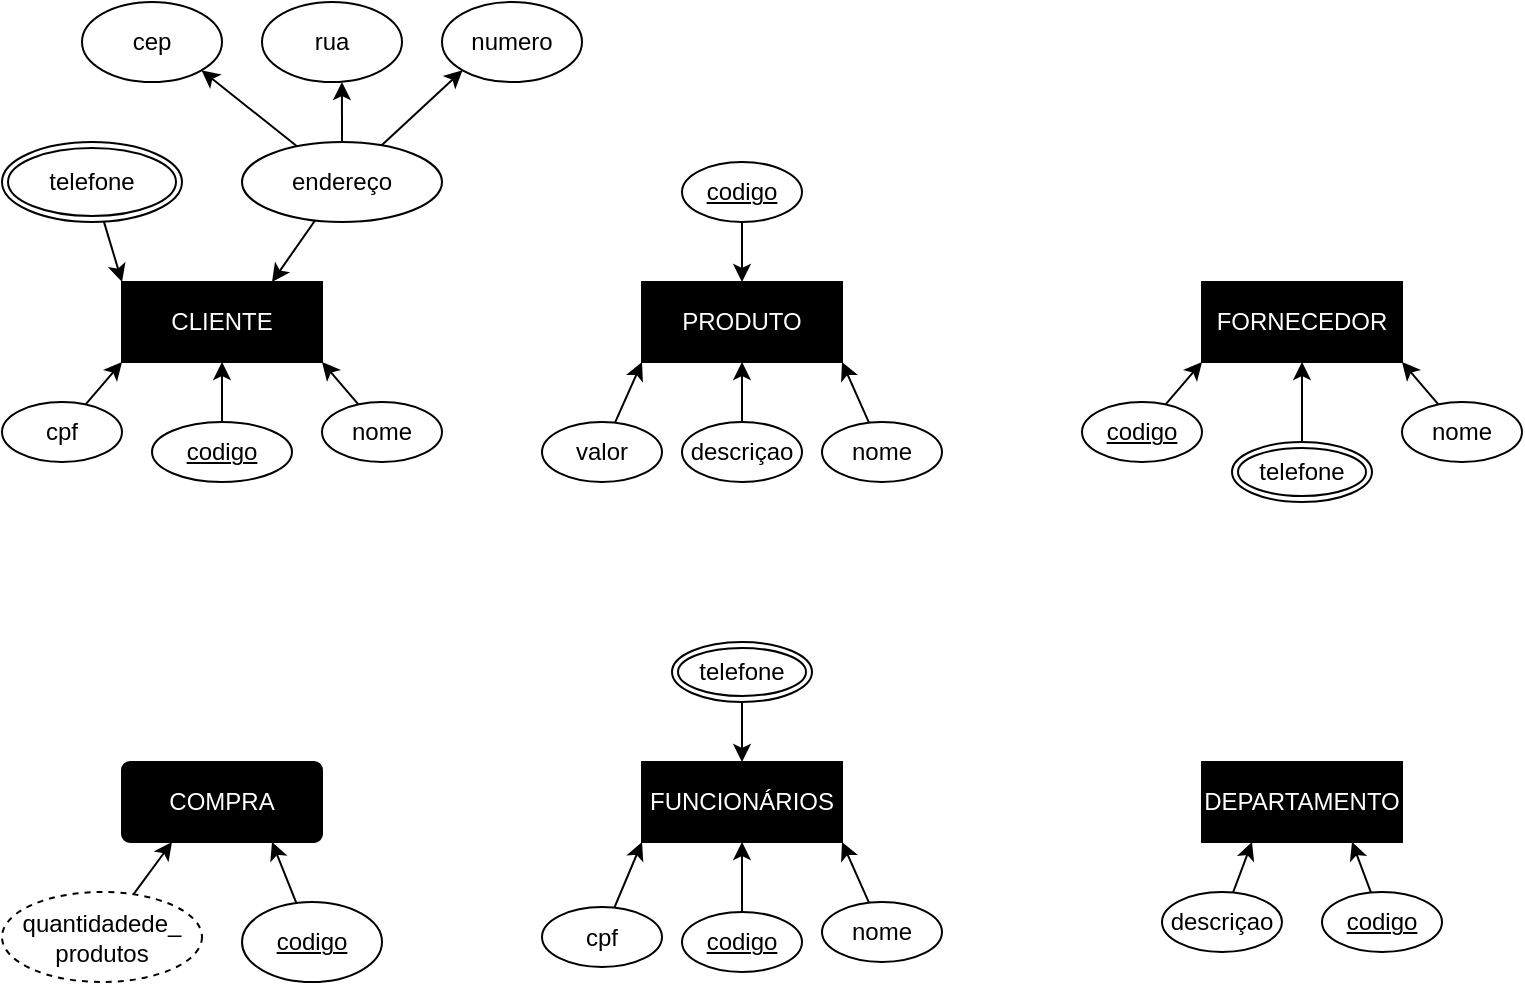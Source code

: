 <mxfile version="22.0.8" type="github">
  <diagram name="Página-1" id="FTKS--hhsVc2Y8uWOb82">
    <mxGraphModel dx="1647" dy="954" grid="1" gridSize="10" guides="1" tooltips="1" connect="1" arrows="1" fold="1" page="1" pageScale="1" pageWidth="827" pageHeight="1169" math="0" shadow="0">
      <root>
        <mxCell id="0" />
        <mxCell id="1" parent="0" />
        <mxCell id="zZDbCHlokYU__qZz4p6q-1" value="DEPARTAMENTO" style="whiteSpace=wrap;html=1;align=center;fillColor=#000000;fontColor=#FFFFFF;" parent="1" vertex="1">
          <mxGeometry x="620" y="680" width="100" height="40" as="geometry" />
        </mxCell>
        <mxCell id="zZDbCHlokYU__qZz4p6q-2" value="FUNCIONÁRIOS" style="whiteSpace=wrap;html=1;align=center;fontColor=#FFFFFF;strokeColor=#000000;fillColor=#000000;" parent="1" vertex="1">
          <mxGeometry x="340" y="680" width="100" height="40" as="geometry" />
        </mxCell>
        <mxCell id="zZDbCHlokYU__qZz4p6q-3" value="CLIENTE" style="whiteSpace=wrap;html=1;align=center;fillColor=#000000;fontColor=#FFFFFF;" parent="1" vertex="1">
          <mxGeometry x="80" y="440" width="100" height="40" as="geometry" />
        </mxCell>
        <mxCell id="zZDbCHlokYU__qZz4p6q-4" value="FORNECEDOR" style="whiteSpace=wrap;html=1;align=center;fillColor=#000000;fontColor=#FFFFFF;" parent="1" vertex="1">
          <mxGeometry x="620" y="440" width="100" height="40" as="geometry" />
        </mxCell>
        <mxCell id="zZDbCHlokYU__qZz4p6q-6" value="PRODUTO" style="whiteSpace=wrap;html=1;align=center;fillColor=#000000;fontColor=#FFFFFF;" parent="1" vertex="1">
          <mxGeometry x="340" y="440" width="100" height="40" as="geometry" />
        </mxCell>
        <mxCell id="zZDbCHlokYU__qZz4p6q-9" value="COMPRA" style="rounded=1;arcSize=10;whiteSpace=wrap;html=1;align=center;labelBackgroundColor=none;strokeColor=#000000;fillColor=#000000;fontColor=#FFFFFF;" parent="1" vertex="1">
          <mxGeometry x="80" y="680" width="100" height="40" as="geometry" />
        </mxCell>
        <mxCell id="zZDbCHlokYU__qZz4p6q-18" style="edgeStyle=none;rounded=0;orthogonalLoop=1;jettySize=auto;html=1;entryX=1;entryY=1;entryDx=0;entryDy=0;" parent="1" source="zZDbCHlokYU__qZz4p6q-10" target="zZDbCHlokYU__qZz4p6q-3" edge="1">
          <mxGeometry relative="1" as="geometry" />
        </mxCell>
        <mxCell id="zZDbCHlokYU__qZz4p6q-10" value="nome" style="ellipse;whiteSpace=wrap;html=1;align=center;" parent="1" vertex="1">
          <mxGeometry x="180" y="500" width="60" height="30" as="geometry" />
        </mxCell>
        <mxCell id="zZDbCHlokYU__qZz4p6q-20" style="edgeStyle=none;rounded=0;orthogonalLoop=1;jettySize=auto;html=1;entryX=0;entryY=1;entryDx=0;entryDy=0;" parent="1" source="zZDbCHlokYU__qZz4p6q-12" target="zZDbCHlokYU__qZz4p6q-3" edge="1">
          <mxGeometry relative="1" as="geometry" />
        </mxCell>
        <mxCell id="zZDbCHlokYU__qZz4p6q-12" value="cpf" style="ellipse;whiteSpace=wrap;html=1;align=center;" parent="1" vertex="1">
          <mxGeometry x="20" y="500" width="60" height="30" as="geometry" />
        </mxCell>
        <mxCell id="zZDbCHlokYU__qZz4p6q-29" style="edgeStyle=none;rounded=0;orthogonalLoop=1;jettySize=auto;html=1;entryX=0.75;entryY=1;entryDx=0;entryDy=0;" parent="1" source="zZDbCHlokYU__qZz4p6q-13" target="zZDbCHlokYU__qZz4p6q-9" edge="1">
          <mxGeometry relative="1" as="geometry" />
        </mxCell>
        <mxCell id="zZDbCHlokYU__qZz4p6q-13" value="codigo" style="ellipse;whiteSpace=wrap;html=1;align=center;fontStyle=4" parent="1" vertex="1">
          <mxGeometry x="140" y="750" width="70" height="40" as="geometry" />
        </mxCell>
        <mxCell id="zZDbCHlokYU__qZz4p6q-19" style="edgeStyle=none;rounded=0;orthogonalLoop=1;jettySize=auto;html=1;entryX=0.5;entryY=1;entryDx=0;entryDy=0;" parent="1" source="zZDbCHlokYU__qZz4p6q-16" target="zZDbCHlokYU__qZz4p6q-3" edge="1">
          <mxGeometry relative="1" as="geometry" />
        </mxCell>
        <mxCell id="zZDbCHlokYU__qZz4p6q-16" value="codigo" style="ellipse;whiteSpace=wrap;html=1;align=center;fontStyle=4;" parent="1" vertex="1">
          <mxGeometry x="95" y="510" width="70" height="30" as="geometry" />
        </mxCell>
        <mxCell id="zZDbCHlokYU__qZz4p6q-28" style="edgeStyle=none;rounded=0;orthogonalLoop=1;jettySize=auto;html=1;entryX=0.25;entryY=1;entryDx=0;entryDy=0;" parent="1" source="zZDbCHlokYU__qZz4p6q-26" target="zZDbCHlokYU__qZz4p6q-9" edge="1">
          <mxGeometry relative="1" as="geometry" />
        </mxCell>
        <mxCell id="zZDbCHlokYU__qZz4p6q-26" value="quantidadede_&lt;br&gt;produtos" style="ellipse;whiteSpace=wrap;html=1;align=center;dashed=1;" parent="1" vertex="1">
          <mxGeometry x="20" y="745" width="100" height="45" as="geometry" />
        </mxCell>
        <mxCell id="zZDbCHlokYU__qZz4p6q-31" style="edgeStyle=none;rounded=0;orthogonalLoop=1;jettySize=auto;html=1;entryX=0;entryY=0;entryDx=0;entryDy=0;" parent="1" source="zZDbCHlokYU__qZz4p6q-30" target="zZDbCHlokYU__qZz4p6q-3" edge="1">
          <mxGeometry relative="1" as="geometry" />
        </mxCell>
        <mxCell id="zZDbCHlokYU__qZz4p6q-30" value="telefone" style="ellipse;shape=doubleEllipse;margin=3;whiteSpace=wrap;html=1;align=center;" parent="1" vertex="1">
          <mxGeometry x="20" y="370" width="90" height="40" as="geometry" />
        </mxCell>
        <mxCell id="zZDbCHlokYU__qZz4p6q-34" style="edgeStyle=none;rounded=0;orthogonalLoop=1;jettySize=auto;html=1;entryX=0.75;entryY=0;entryDx=0;entryDy=0;" parent="1" source="zZDbCHlokYU__qZz4p6q-33" target="zZDbCHlokYU__qZz4p6q-3" edge="1">
          <mxGeometry relative="1" as="geometry" />
        </mxCell>
        <mxCell id="zZDbCHlokYU__qZz4p6q-39" style="edgeStyle=none;rounded=0;orthogonalLoop=1;jettySize=auto;html=1;entryX=1;entryY=1;entryDx=0;entryDy=0;" parent="1" source="zZDbCHlokYU__qZz4p6q-33" target="zZDbCHlokYU__qZz4p6q-36" edge="1">
          <mxGeometry relative="1" as="geometry" />
        </mxCell>
        <mxCell id="zZDbCHlokYU__qZz4p6q-41" style="edgeStyle=none;rounded=0;orthogonalLoop=1;jettySize=auto;html=1;entryX=0;entryY=1;entryDx=0;entryDy=0;" parent="1" source="zZDbCHlokYU__qZz4p6q-33" target="zZDbCHlokYU__qZz4p6q-38" edge="1">
          <mxGeometry relative="1" as="geometry" />
        </mxCell>
        <mxCell id="zZDbCHlokYU__qZz4p6q-33" value="endereço" style="ellipse;whiteSpace=wrap;html=1;align=center;" parent="1" vertex="1">
          <mxGeometry x="140" y="370" width="100" height="40" as="geometry" />
        </mxCell>
        <mxCell id="zZDbCHlokYU__qZz4p6q-36" value="cep" style="ellipse;whiteSpace=wrap;html=1;align=center;" parent="1" vertex="1">
          <mxGeometry x="60" y="300" width="70" height="40" as="geometry" />
        </mxCell>
        <mxCell id="zZDbCHlokYU__qZz4p6q-37" value="rua" style="ellipse;whiteSpace=wrap;html=1;align=center;" parent="1" vertex="1">
          <mxGeometry x="150" y="300" width="70" height="40" as="geometry" />
        </mxCell>
        <mxCell id="zZDbCHlokYU__qZz4p6q-38" value="numero" style="ellipse;whiteSpace=wrap;html=1;align=center;" parent="1" vertex="1">
          <mxGeometry x="240" y="300" width="70" height="40" as="geometry" />
        </mxCell>
        <mxCell id="zZDbCHlokYU__qZz4p6q-45" style="edgeStyle=none;rounded=0;orthogonalLoop=1;jettySize=auto;html=1;entryX=0.5;entryY=1;entryDx=0;entryDy=0;" parent="1" source="zZDbCHlokYU__qZz4p6q-42" target="zZDbCHlokYU__qZz4p6q-6" edge="1">
          <mxGeometry relative="1" as="geometry" />
        </mxCell>
        <mxCell id="zZDbCHlokYU__qZz4p6q-42" value="descriçao" style="ellipse;whiteSpace=wrap;html=1;align=center;fontStyle=0" parent="1" vertex="1">
          <mxGeometry x="360" y="510" width="60" height="30" as="geometry" />
        </mxCell>
        <mxCell id="zZDbCHlokYU__qZz4p6q-46" style="edgeStyle=none;rounded=0;orthogonalLoop=1;jettySize=auto;html=1;entryX=0;entryY=1;entryDx=0;entryDy=0;" parent="1" source="zZDbCHlokYU__qZz4p6q-43" target="zZDbCHlokYU__qZz4p6q-6" edge="1">
          <mxGeometry relative="1" as="geometry" />
        </mxCell>
        <mxCell id="zZDbCHlokYU__qZz4p6q-43" value="valor" style="ellipse;whiteSpace=wrap;html=1;align=center;" parent="1" vertex="1">
          <mxGeometry x="290" y="510" width="60" height="30" as="geometry" />
        </mxCell>
        <mxCell id="zZDbCHlokYU__qZz4p6q-47" style="edgeStyle=none;rounded=0;orthogonalLoop=1;jettySize=auto;html=1;entryX=1;entryY=1;entryDx=0;entryDy=0;" parent="1" source="zZDbCHlokYU__qZz4p6q-44" target="zZDbCHlokYU__qZz4p6q-6" edge="1">
          <mxGeometry relative="1" as="geometry" />
        </mxCell>
        <mxCell id="zZDbCHlokYU__qZz4p6q-44" value="nome" style="ellipse;whiteSpace=wrap;html=1;align=center;" parent="1" vertex="1">
          <mxGeometry x="430" y="510" width="60" height="30" as="geometry" />
        </mxCell>
        <mxCell id="zZDbCHlokYU__qZz4p6q-49" style="edgeStyle=none;rounded=0;orthogonalLoop=1;jettySize=auto;html=1;entryX=0.5;entryY=0;entryDx=0;entryDy=0;" parent="1" source="zZDbCHlokYU__qZz4p6q-48" target="zZDbCHlokYU__qZz4p6q-6" edge="1">
          <mxGeometry relative="1" as="geometry" />
        </mxCell>
        <mxCell id="zZDbCHlokYU__qZz4p6q-48" value="codigo" style="ellipse;whiteSpace=wrap;html=1;align=center;fontStyle=4" parent="1" vertex="1">
          <mxGeometry x="360" y="380" width="60" height="30" as="geometry" />
        </mxCell>
        <mxCell id="zZDbCHlokYU__qZz4p6q-50" style="edgeStyle=none;rounded=0;orthogonalLoop=1;jettySize=auto;html=1;entryX=0.571;entryY=1;entryDx=0;entryDy=0;entryPerimeter=0;" parent="1" source="zZDbCHlokYU__qZz4p6q-33" target="zZDbCHlokYU__qZz4p6q-37" edge="1">
          <mxGeometry relative="1" as="geometry" />
        </mxCell>
        <mxCell id="zZDbCHlokYU__qZz4p6q-59" style="edgeStyle=none;rounded=0;orthogonalLoop=1;jettySize=auto;html=1;entryX=1;entryY=1;entryDx=0;entryDy=0;" parent="1" source="zZDbCHlokYU__qZz4p6q-52" target="zZDbCHlokYU__qZz4p6q-2" edge="1">
          <mxGeometry relative="1" as="geometry" />
        </mxCell>
        <mxCell id="zZDbCHlokYU__qZz4p6q-52" value="nome" style="ellipse;whiteSpace=wrap;html=1;align=center;" parent="1" vertex="1">
          <mxGeometry x="430" y="750" width="60" height="30" as="geometry" />
        </mxCell>
        <mxCell id="zZDbCHlokYU__qZz4p6q-58" style="edgeStyle=none;rounded=0;orthogonalLoop=1;jettySize=auto;html=1;entryX=0.5;entryY=1;entryDx=0;entryDy=0;" parent="1" source="zZDbCHlokYU__qZz4p6q-53" target="zZDbCHlokYU__qZz4p6q-2" edge="1">
          <mxGeometry relative="1" as="geometry" />
        </mxCell>
        <mxCell id="zZDbCHlokYU__qZz4p6q-53" value="codigo" style="ellipse;whiteSpace=wrap;html=1;align=center;fontStyle=4" parent="1" vertex="1">
          <mxGeometry x="360" y="755" width="60" height="30" as="geometry" />
        </mxCell>
        <mxCell id="zZDbCHlokYU__qZz4p6q-57" style="edgeStyle=none;rounded=0;orthogonalLoop=1;jettySize=auto;html=1;entryX=0;entryY=1;entryDx=0;entryDy=0;" parent="1" source="zZDbCHlokYU__qZz4p6q-54" target="zZDbCHlokYU__qZz4p6q-2" edge="1">
          <mxGeometry relative="1" as="geometry" />
        </mxCell>
        <mxCell id="zZDbCHlokYU__qZz4p6q-54" value="cpf" style="ellipse;whiteSpace=wrap;html=1;align=center;" parent="1" vertex="1">
          <mxGeometry x="290" y="752.5" width="60" height="30" as="geometry" />
        </mxCell>
        <mxCell id="zZDbCHlokYU__qZz4p6q-56" style="edgeStyle=none;rounded=0;orthogonalLoop=1;jettySize=auto;html=1;entryX=0.5;entryY=0;entryDx=0;entryDy=0;" parent="1" target="zZDbCHlokYU__qZz4p6q-2" edge="1">
          <mxGeometry relative="1" as="geometry">
            <mxPoint x="390" y="650" as="sourcePoint" />
          </mxGeometry>
        </mxCell>
        <mxCell id="zZDbCHlokYU__qZz4p6q-60" value="telefone" style="ellipse;shape=doubleEllipse;margin=3;whiteSpace=wrap;html=1;align=center;" parent="1" vertex="1">
          <mxGeometry x="355" y="620" width="70" height="30" as="geometry" />
        </mxCell>
        <mxCell id="zZDbCHlokYU__qZz4p6q-67" style="edgeStyle=none;rounded=0;orthogonalLoop=1;jettySize=auto;html=1;entryX=0;entryY=1;entryDx=0;entryDy=0;" parent="1" source="zZDbCHlokYU__qZz4p6q-62" target="zZDbCHlokYU__qZz4p6q-4" edge="1">
          <mxGeometry relative="1" as="geometry" />
        </mxCell>
        <mxCell id="zZDbCHlokYU__qZz4p6q-62" value="codigo" style="ellipse;whiteSpace=wrap;html=1;align=center;fontStyle=4" parent="1" vertex="1">
          <mxGeometry x="560" y="500" width="60" height="30" as="geometry" />
        </mxCell>
        <mxCell id="zZDbCHlokYU__qZz4p6q-68" style="edgeStyle=none;rounded=0;orthogonalLoop=1;jettySize=auto;html=1;entryX=1;entryY=1;entryDx=0;entryDy=0;" parent="1" source="zZDbCHlokYU__qZz4p6q-63" target="zZDbCHlokYU__qZz4p6q-4" edge="1">
          <mxGeometry relative="1" as="geometry" />
        </mxCell>
        <mxCell id="zZDbCHlokYU__qZz4p6q-63" value="nome" style="ellipse;whiteSpace=wrap;html=1;align=center;" parent="1" vertex="1">
          <mxGeometry x="720" y="500" width="60" height="30" as="geometry" />
        </mxCell>
        <mxCell id="zZDbCHlokYU__qZz4p6q-69" style="edgeStyle=none;rounded=0;orthogonalLoop=1;jettySize=auto;html=1;entryX=0.5;entryY=1;entryDx=0;entryDy=0;" parent="1" source="zZDbCHlokYU__qZz4p6q-64" target="zZDbCHlokYU__qZz4p6q-4" edge="1">
          <mxGeometry relative="1" as="geometry" />
        </mxCell>
        <mxCell id="zZDbCHlokYU__qZz4p6q-64" value="telefone" style="ellipse;shape=doubleEllipse;margin=3;whiteSpace=wrap;html=1;align=center;" parent="1" vertex="1">
          <mxGeometry x="635" y="520" width="70" height="30" as="geometry" />
        </mxCell>
        <mxCell id="zZDbCHlokYU__qZz4p6q-74" style="edgeStyle=none;rounded=0;orthogonalLoop=1;jettySize=auto;html=1;entryX=0.25;entryY=1;entryDx=0;entryDy=0;" parent="1" source="zZDbCHlokYU__qZz4p6q-70" target="zZDbCHlokYU__qZz4p6q-1" edge="1">
          <mxGeometry relative="1" as="geometry" />
        </mxCell>
        <mxCell id="zZDbCHlokYU__qZz4p6q-70" value="descriçao" style="ellipse;whiteSpace=wrap;html=1;align=center;" parent="1" vertex="1">
          <mxGeometry x="600" y="745" width="60" height="30" as="geometry" />
        </mxCell>
        <mxCell id="zZDbCHlokYU__qZz4p6q-73" style="edgeStyle=none;rounded=0;orthogonalLoop=1;jettySize=auto;html=1;entryX=0.75;entryY=1;entryDx=0;entryDy=0;" parent="1" source="zZDbCHlokYU__qZz4p6q-72" target="zZDbCHlokYU__qZz4p6q-1" edge="1">
          <mxGeometry relative="1" as="geometry" />
        </mxCell>
        <mxCell id="zZDbCHlokYU__qZz4p6q-72" value="codigo" style="ellipse;whiteSpace=wrap;html=1;align=center;fontStyle=4" parent="1" vertex="1">
          <mxGeometry x="680" y="745" width="60" height="30" as="geometry" />
        </mxCell>
      </root>
    </mxGraphModel>
  </diagram>
</mxfile>
